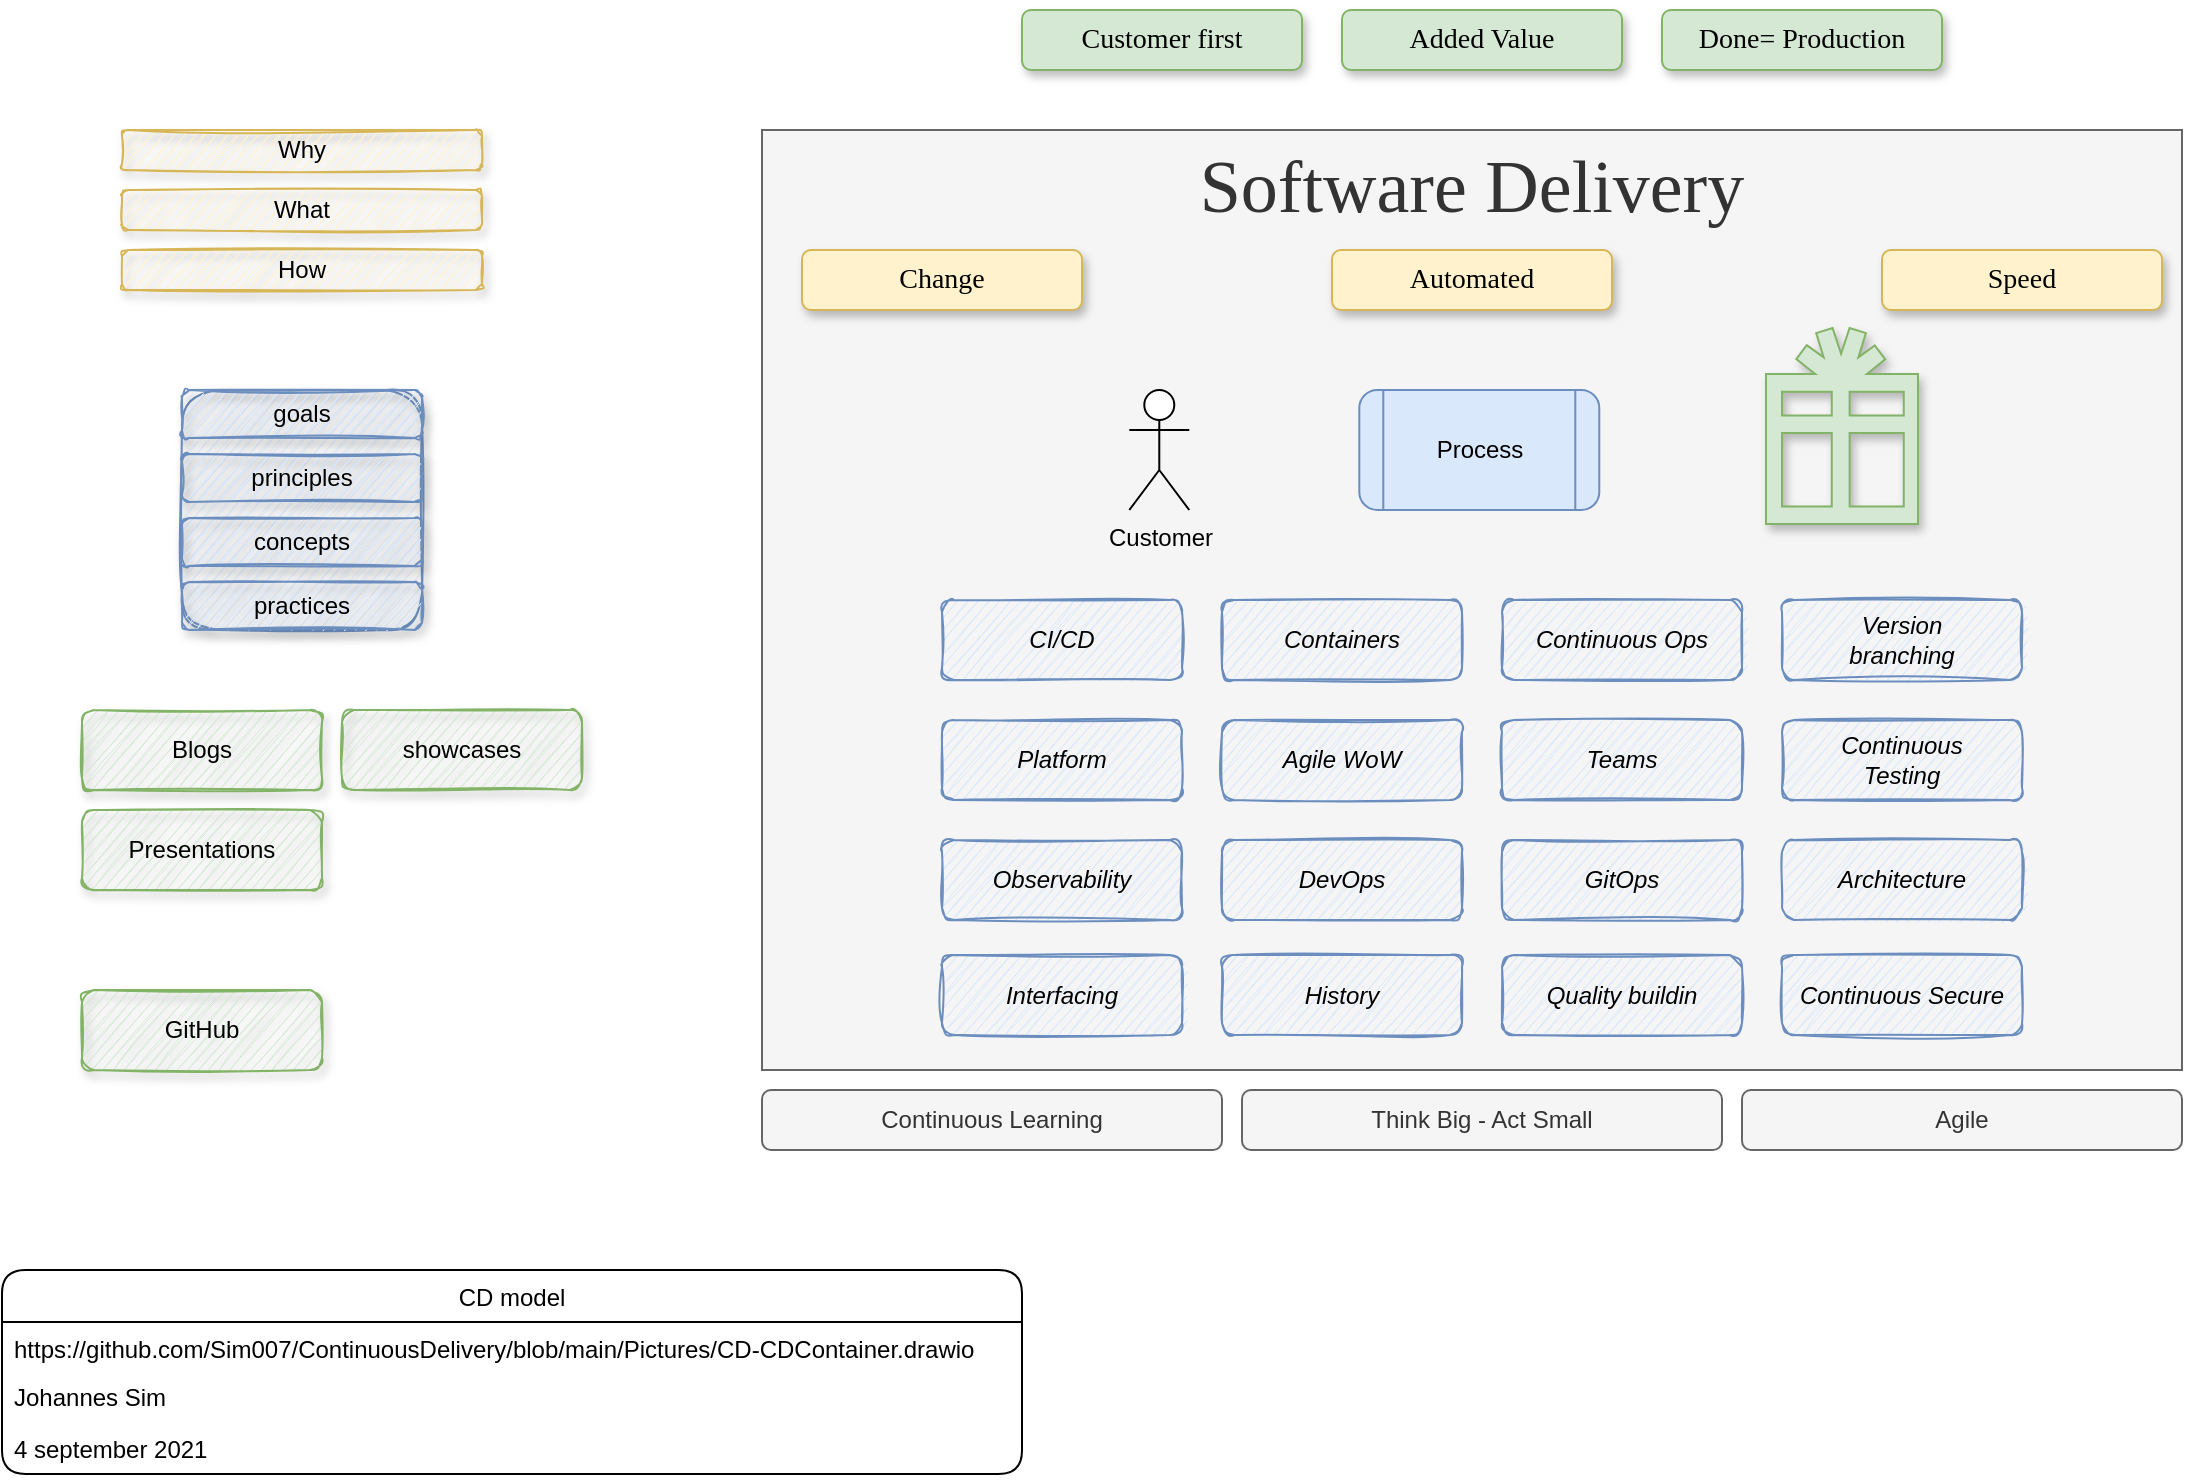 <mxfile version="15.0.6" type="github">
  <diagram id="kgnJdq5VQi98LMx4Vff6" name="Page-1">
    <mxGraphModel dx="1422" dy="762" grid="1" gridSize="10" guides="1" tooltips="1" connect="1" arrows="1" fold="1" page="1" pageScale="1" pageWidth="1169" pageHeight="827" math="0" shadow="0">
      <root>
        <mxCell id="0" />
        <mxCell id="1" parent="0" />
        <mxCell id="YMthBukLCyZc6VyMMKoa-46" value="Software Delivery" style="rounded=0;whiteSpace=wrap;html=1;container=1;verticalAlign=top;fontSize=37;labelBorderColor=none;fillColor=#f5f5f5;strokeColor=#666666;fontColor=#333333;fontFamily=Verdana;" parent="1" vertex="1">
          <mxGeometry x="410" y="120" width="710" height="470" as="geometry">
            <mxRectangle x="360" y="240" width="50" height="40" as="alternateBounds" />
          </mxGeometry>
        </mxCell>
        <mxCell id="YMthBukLCyZc6VyMMKoa-2" value="Process" style="shape=process;whiteSpace=wrap;html=1;backgroundOutline=1;fillColor=#dae8fc;strokeColor=#6c8ebf;rounded=1;" parent="YMthBukLCyZc6VyMMKoa-46" vertex="1">
          <mxGeometry x="298.647" y="130" width="120" height="60" as="geometry" />
        </mxCell>
        <mxCell id="YMthBukLCyZc6VyMMKoa-3" value="Customer" style="shape=umlActor;verticalLabelPosition=bottom;verticalAlign=top;html=1;outlineConnect=0;" parent="YMthBukLCyZc6VyMMKoa-46" vertex="1">
          <mxGeometry x="183.647" y="130" width="30" height="60" as="geometry" />
        </mxCell>
        <mxCell id="YMthBukLCyZc6VyMMKoa-18" value="CI/CD" style="rounded=1;whiteSpace=wrap;html=1;fontStyle=2;sketch=1;glass=0;fillColor=#dae8fc;strokeColor=#6c8ebf;" parent="YMthBukLCyZc6VyMMKoa-46" vertex="1">
          <mxGeometry x="90" y="235" width="120" height="40" as="geometry" />
        </mxCell>
        <mxCell id="YMthBukLCyZc6VyMMKoa-25" value="Containers" style="rounded=1;whiteSpace=wrap;html=1;fontStyle=2;sketch=1;glass=0;fillColor=#dae8fc;strokeColor=#6c8ebf;" parent="YMthBukLCyZc6VyMMKoa-46" vertex="1">
          <mxGeometry x="230" y="235" width="120" height="40" as="geometry" />
        </mxCell>
        <mxCell id="YMthBukLCyZc6VyMMKoa-31" value="Continuous Ops" style="rounded=1;whiteSpace=wrap;html=1;fontStyle=2;sketch=1;glass=0;fillColor=#dae8fc;strokeColor=#6c8ebf;" parent="YMthBukLCyZc6VyMMKoa-46" vertex="1">
          <mxGeometry x="370" y="235" width="120" height="40" as="geometry" />
        </mxCell>
        <mxCell id="YMthBukLCyZc6VyMMKoa-32" value="Version&lt;br&gt;branching" style="rounded=1;whiteSpace=wrap;html=1;fontStyle=2;sketch=1;glass=0;fillColor=#dae8fc;strokeColor=#6c8ebf;" parent="YMthBukLCyZc6VyMMKoa-46" vertex="1">
          <mxGeometry x="510" y="235" width="120" height="40" as="geometry" />
        </mxCell>
        <mxCell id="YMthBukLCyZc6VyMMKoa-33" value="Platform" style="rounded=1;whiteSpace=wrap;html=1;fontStyle=2;sketch=1;glass=0;fillColor=#dae8fc;strokeColor=#6c8ebf;" parent="YMthBukLCyZc6VyMMKoa-46" vertex="1">
          <mxGeometry x="90" y="295" width="120" height="40" as="geometry" />
        </mxCell>
        <mxCell id="YMthBukLCyZc6VyMMKoa-34" value="Agile WoW" style="rounded=1;whiteSpace=wrap;html=1;fontStyle=2;sketch=1;glass=0;fillColor=#dae8fc;strokeColor=#6c8ebf;" parent="YMthBukLCyZc6VyMMKoa-46" vertex="1">
          <mxGeometry x="230" y="295" width="120" height="40" as="geometry" />
        </mxCell>
        <mxCell id="YMthBukLCyZc6VyMMKoa-35" value="Teams" style="rounded=1;whiteSpace=wrap;html=1;fontStyle=2;sketch=1;glass=0;fillColor=#dae8fc;strokeColor=#6c8ebf;" parent="YMthBukLCyZc6VyMMKoa-46" vertex="1">
          <mxGeometry x="370" y="295" width="120" height="40" as="geometry" />
        </mxCell>
        <mxCell id="YMthBukLCyZc6VyMMKoa-36" value="Continuous&lt;br&gt;Testing" style="rounded=1;whiteSpace=wrap;html=1;fontStyle=2;sketch=1;glass=0;fillColor=#dae8fc;strokeColor=#6c8ebf;" parent="YMthBukLCyZc6VyMMKoa-46" vertex="1">
          <mxGeometry x="510" y="295" width="120" height="40" as="geometry" />
        </mxCell>
        <mxCell id="YMthBukLCyZc6VyMMKoa-37" value="Observability" style="rounded=1;whiteSpace=wrap;html=1;fontStyle=2;sketch=1;glass=0;fillColor=#dae8fc;strokeColor=#6c8ebf;" parent="YMthBukLCyZc6VyMMKoa-46" vertex="1">
          <mxGeometry x="90" y="355" width="120" height="40" as="geometry" />
        </mxCell>
        <mxCell id="YMthBukLCyZc6VyMMKoa-38" value="DevOps" style="rounded=1;whiteSpace=wrap;html=1;fontStyle=2;sketch=1;glass=0;fillColor=#dae8fc;strokeColor=#6c8ebf;" parent="YMthBukLCyZc6VyMMKoa-46" vertex="1">
          <mxGeometry x="230" y="355" width="120" height="40" as="geometry" />
        </mxCell>
        <mxCell id="YMthBukLCyZc6VyMMKoa-39" value="GitOps" style="rounded=1;whiteSpace=wrap;html=1;fontStyle=2;sketch=1;glass=0;fillColor=#dae8fc;strokeColor=#6c8ebf;" parent="YMthBukLCyZc6VyMMKoa-46" vertex="1">
          <mxGeometry x="370" y="355" width="120" height="40" as="geometry" />
        </mxCell>
        <mxCell id="YMthBukLCyZc6VyMMKoa-40" value="Architecture" style="rounded=1;whiteSpace=wrap;html=1;fontStyle=2;sketch=1;glass=0;fillColor=#dae8fc;strokeColor=#6c8ebf;" parent="YMthBukLCyZc6VyMMKoa-46" vertex="1">
          <mxGeometry x="510" y="355" width="120" height="40" as="geometry" />
        </mxCell>
        <mxCell id="YMthBukLCyZc6VyMMKoa-41" value="Interfacing" style="rounded=1;whiteSpace=wrap;html=1;fontStyle=2;sketch=1;glass=0;fillColor=#dae8fc;strokeColor=#6c8ebf;" parent="YMthBukLCyZc6VyMMKoa-46" vertex="1">
          <mxGeometry x="90" y="412.5" width="120" height="40" as="geometry" />
        </mxCell>
        <mxCell id="YMthBukLCyZc6VyMMKoa-42" value="History" style="rounded=1;whiteSpace=wrap;html=1;fontStyle=2;sketch=1;glass=0;fillColor=#dae8fc;strokeColor=#6c8ebf;" parent="YMthBukLCyZc6VyMMKoa-46" vertex="1">
          <mxGeometry x="230" y="412.5" width="120" height="40" as="geometry" />
        </mxCell>
        <mxCell id="YMthBukLCyZc6VyMMKoa-43" value="Quality buildin" style="rounded=1;whiteSpace=wrap;html=1;fontStyle=2;sketch=1;glass=0;fillColor=#dae8fc;strokeColor=#6c8ebf;" parent="YMthBukLCyZc6VyMMKoa-46" vertex="1">
          <mxGeometry x="370" y="412.5" width="120" height="40" as="geometry" />
        </mxCell>
        <mxCell id="YMthBukLCyZc6VyMMKoa-44" value="Continuous Secure" style="rounded=1;whiteSpace=wrap;html=1;fontStyle=2;sketch=1;glass=0;fillColor=#dae8fc;strokeColor=#6c8ebf;" parent="YMthBukLCyZc6VyMMKoa-46" vertex="1">
          <mxGeometry x="510" y="412.5" width="120" height="40" as="geometry" />
        </mxCell>
        <mxCell id="YMthBukLCyZc6VyMMKoa-49" value="Speed" style="rounded=1;whiteSpace=wrap;html=1;shadow=1;glass=0;labelBackgroundColor=none;sketch=0;fontFamily=Verdana;fontSize=14;verticalAlign=top;fillColor=#fff2cc;strokeColor=#d6b656;" parent="YMthBukLCyZc6VyMMKoa-46" vertex="1">
          <mxGeometry x="560" y="60" width="140" height="30" as="geometry" />
        </mxCell>
        <mxCell id="YMthBukLCyZc6VyMMKoa-53" value="Automated" style="rounded=1;whiteSpace=wrap;html=1;shadow=1;glass=0;labelBackgroundColor=none;sketch=0;fontFamily=Verdana;fontSize=14;verticalAlign=top;fillColor=#fff2cc;strokeColor=#d6b656;" parent="YMthBukLCyZc6VyMMKoa-46" vertex="1">
          <mxGeometry x="285" y="60" width="140" height="30" as="geometry" />
        </mxCell>
        <mxCell id="YMthBukLCyZc6VyMMKoa-12" value="Continuous Learning" style="rounded=1;whiteSpace=wrap;html=1;fillColor=#f5f5f5;strokeColor=#666666;fontColor=#333333;" parent="1" vertex="1">
          <mxGeometry x="410" y="600" width="230" height="30" as="geometry" />
        </mxCell>
        <mxCell id="YMthBukLCyZc6VyMMKoa-24" value="showcases" style="rounded=1;whiteSpace=wrap;html=1;glass=0;shadow=1;sketch=1;fillColor=#d5e8d4;strokeColor=#82b366;" parent="1" vertex="1">
          <mxGeometry x="200" y="410" width="120" height="40" as="geometry" />
        </mxCell>
        <mxCell id="YMthBukLCyZc6VyMMKoa-27" value="Blogs" style="rounded=1;whiteSpace=wrap;html=1;glass=0;shadow=1;sketch=1;fillColor=#d5e8d4;strokeColor=#82b366;" parent="1" vertex="1">
          <mxGeometry x="70" y="410" width="120" height="40" as="geometry" />
        </mxCell>
        <mxCell id="YMthBukLCyZc6VyMMKoa-28" value="GitHub" style="rounded=1;whiteSpace=wrap;html=1;glass=0;shadow=1;sketch=1;fillColor=#d5e8d4;strokeColor=#82b366;" parent="1" vertex="1">
          <mxGeometry x="70" y="550" width="120" height="40" as="geometry" />
        </mxCell>
        <mxCell id="YMthBukLCyZc6VyMMKoa-48" value="" style="shape=mxgraph.signs.travel.present;html=1;pointerEvents=1;fillColor=#d5e8d4;strokeColor=#82b366;verticalLabelPosition=bottom;verticalAlign=top;align=center;rounded=1;glass=0;labelBackgroundColor=none;sketch=0;fontSize=37;noLabel=1;shadow=1;" parent="1" vertex="1">
          <mxGeometry x="912" y="219" width="76" height="98" as="geometry" />
        </mxCell>
        <mxCell id="YMthBukLCyZc6VyMMKoa-50" value="Change" style="rounded=1;whiteSpace=wrap;html=1;shadow=1;glass=0;labelBackgroundColor=none;sketch=0;fontFamily=Verdana;fontSize=14;verticalAlign=top;fillColor=#fff2cc;strokeColor=#d6b656;" parent="1" vertex="1">
          <mxGeometry x="430" y="180" width="140" height="30" as="geometry" />
        </mxCell>
        <mxCell id="YMthBukLCyZc6VyMMKoa-51" value="Customer first" style="rounded=1;whiteSpace=wrap;html=1;shadow=1;glass=0;labelBackgroundColor=none;sketch=0;fontFamily=Verdana;fontSize=14;verticalAlign=top;fillColor=#d5e8d4;strokeColor=#82b366;" parent="1" vertex="1">
          <mxGeometry x="540" y="60" width="140" height="30" as="geometry" />
        </mxCell>
        <mxCell id="YMthBukLCyZc6VyMMKoa-52" value="Done= Production" style="rounded=1;whiteSpace=wrap;html=1;shadow=1;glass=0;labelBackgroundColor=none;sketch=0;fontFamily=Verdana;fontSize=14;verticalAlign=top;fillColor=#d5e8d4;strokeColor=#82b366;" parent="1" vertex="1">
          <mxGeometry x="860" y="60" width="140" height="30" as="geometry" />
        </mxCell>
        <mxCell id="YMthBukLCyZc6VyMMKoa-54" value="Think Big - Act Small" style="rounded=1;whiteSpace=wrap;html=1;fillColor=#f5f5f5;strokeColor=#666666;fontColor=#333333;" parent="1" vertex="1">
          <mxGeometry x="650" y="600" width="240" height="30" as="geometry" />
        </mxCell>
        <mxCell id="YMthBukLCyZc6VyMMKoa-55" value="Agile" style="rounded=1;whiteSpace=wrap;html=1;fillColor=#f5f5f5;strokeColor=#666666;fontColor=#333333;" parent="1" vertex="1">
          <mxGeometry x="900" y="600" width="220" height="30" as="geometry" />
        </mxCell>
        <mxCell id="YMthBukLCyZc6VyMMKoa-58" value="Added Value" style="rounded=1;whiteSpace=wrap;html=1;shadow=1;glass=0;labelBackgroundColor=none;sketch=0;fontFamily=Verdana;fontSize=14;verticalAlign=top;fillColor=#d5e8d4;strokeColor=#82b366;" parent="1" vertex="1">
          <mxGeometry x="700" y="60" width="140" height="30" as="geometry" />
        </mxCell>
        <mxCell id="5YKw93YFWr10B1o-Hw19-1" value="" style="group;fillColor=#dae8fc;strokeColor=#6c8ebf;rounded=1;shadow=1;glass=0;sketch=1;" parent="1" vertex="1" connectable="0">
          <mxGeometry x="120" y="250" width="120" height="120" as="geometry" />
        </mxCell>
        <mxCell id="YMthBukLCyZc6VyMMKoa-19" value="principles" style="rounded=1;whiteSpace=wrap;html=1;fillColor=#dae8fc;strokeColor=#6c8ebf;shadow=1;glass=0;sketch=1;" parent="5YKw93YFWr10B1o-Hw19-1" vertex="1">
          <mxGeometry y="32" width="120" height="24" as="geometry" />
        </mxCell>
        <mxCell id="YMthBukLCyZc6VyMMKoa-21" value="concepts" style="rounded=1;whiteSpace=wrap;html=1;fillColor=#dae8fc;strokeColor=#6c8ebf;shadow=1;glass=0;sketch=1;" parent="5YKw93YFWr10B1o-Hw19-1" vertex="1">
          <mxGeometry y="64" width="120" height="24" as="geometry" />
        </mxCell>
        <mxCell id="YMthBukLCyZc6VyMMKoa-22" value="practices" style="rounded=1;whiteSpace=wrap;html=1;fillColor=#dae8fc;strokeColor=#6c8ebf;shadow=1;glass=0;sketch=1;" parent="5YKw93YFWr10B1o-Hw19-1" vertex="1">
          <mxGeometry y="96" width="120" height="24" as="geometry" />
        </mxCell>
        <mxCell id="YMthBukLCyZc6VyMMKoa-23" value="goals" style="rounded=1;whiteSpace=wrap;html=1;fillColor=#dae8fc;strokeColor=#6c8ebf;shadow=1;glass=0;sketch=1;" parent="5YKw93YFWr10B1o-Hw19-1" vertex="1">
          <mxGeometry width="120" height="24" as="geometry" />
        </mxCell>
        <mxCell id="5YKw93YFWr10B1o-Hw19-2" value="" style="group" parent="1" vertex="1" connectable="0">
          <mxGeometry x="90" y="120" width="180" height="80" as="geometry" />
        </mxCell>
        <mxCell id="YMthBukLCyZc6VyMMKoa-5" value="Why" style="rounded=1;whiteSpace=wrap;html=1;sketch=1;shadow=1;fillColor=#fff2cc;strokeColor=#d6b656;" parent="5YKw93YFWr10B1o-Hw19-2" vertex="1">
          <mxGeometry width="180" height="20" as="geometry" />
        </mxCell>
        <mxCell id="YMthBukLCyZc6VyMMKoa-6" value="What" style="rounded=1;whiteSpace=wrap;html=1;sketch=1;shadow=1;fillColor=#fff2cc;strokeColor=#d6b656;" parent="5YKw93YFWr10B1o-Hw19-2" vertex="1">
          <mxGeometry y="30" width="180" height="20" as="geometry" />
        </mxCell>
        <mxCell id="YMthBukLCyZc6VyMMKoa-7" value="How" style="rounded=1;whiteSpace=wrap;html=1;sketch=1;shadow=1;fillColor=#fff2cc;strokeColor=#d6b656;" parent="5YKw93YFWr10B1o-Hw19-2" vertex="1">
          <mxGeometry y="60" width="180" height="20" as="geometry" />
        </mxCell>
        <mxCell id="5YKw93YFWr10B1o-Hw19-11" value="CD model" style="swimlane;fontStyle=0;childLayout=stackLayout;horizontal=1;startSize=26;horizontalStack=0;resizeParent=1;resizeParentMax=0;resizeLast=0;collapsible=1;marginBottom=0;rounded=1;shadow=0;glass=0;sketch=0;" parent="1" vertex="1">
          <mxGeometry x="30" y="690" width="510" height="102" as="geometry" />
        </mxCell>
        <mxCell id="5YKw93YFWr10B1o-Hw19-12" value="https://github.com/Sim007/ContinuousDelivery/blob/main/Pictures/CD-CDContainer.drawio" style="text;strokeColor=none;fillColor=none;align=left;verticalAlign=top;spacingLeft=4;spacingRight=4;overflow=hidden;rotatable=0;points=[[0,0.5],[1,0.5]];portConstraint=eastwest;" parent="5YKw93YFWr10B1o-Hw19-11" vertex="1">
          <mxGeometry y="26" width="510" height="24" as="geometry" />
        </mxCell>
        <mxCell id="5YKw93YFWr10B1o-Hw19-13" value="Johannes Sim" style="text;strokeColor=none;fillColor=none;align=left;verticalAlign=top;spacingLeft=4;spacingRight=4;overflow=hidden;rotatable=0;points=[[0,0.5],[1,0.5]];portConstraint=eastwest;" parent="5YKw93YFWr10B1o-Hw19-11" vertex="1">
          <mxGeometry y="50" width="510" height="26" as="geometry" />
        </mxCell>
        <mxCell id="5YKw93YFWr10B1o-Hw19-14" value="4 september 2021" style="text;strokeColor=none;fillColor=none;align=left;verticalAlign=top;spacingLeft=4;spacingRight=4;overflow=hidden;rotatable=0;points=[[0,0.5],[1,0.5]];portConstraint=eastwest;" parent="5YKw93YFWr10B1o-Hw19-11" vertex="1">
          <mxGeometry y="76" width="510" height="26" as="geometry" />
        </mxCell>
        <mxCell id="5YKw93YFWr10B1o-Hw19-16" value="Presentations" style="rounded=1;whiteSpace=wrap;html=1;glass=0;shadow=1;sketch=1;fillColor=#d5e8d4;strokeColor=#82b366;" parent="1" vertex="1">
          <mxGeometry x="70" y="460" width="120" height="40" as="geometry" />
        </mxCell>
      </root>
    </mxGraphModel>
  </diagram>
</mxfile>
